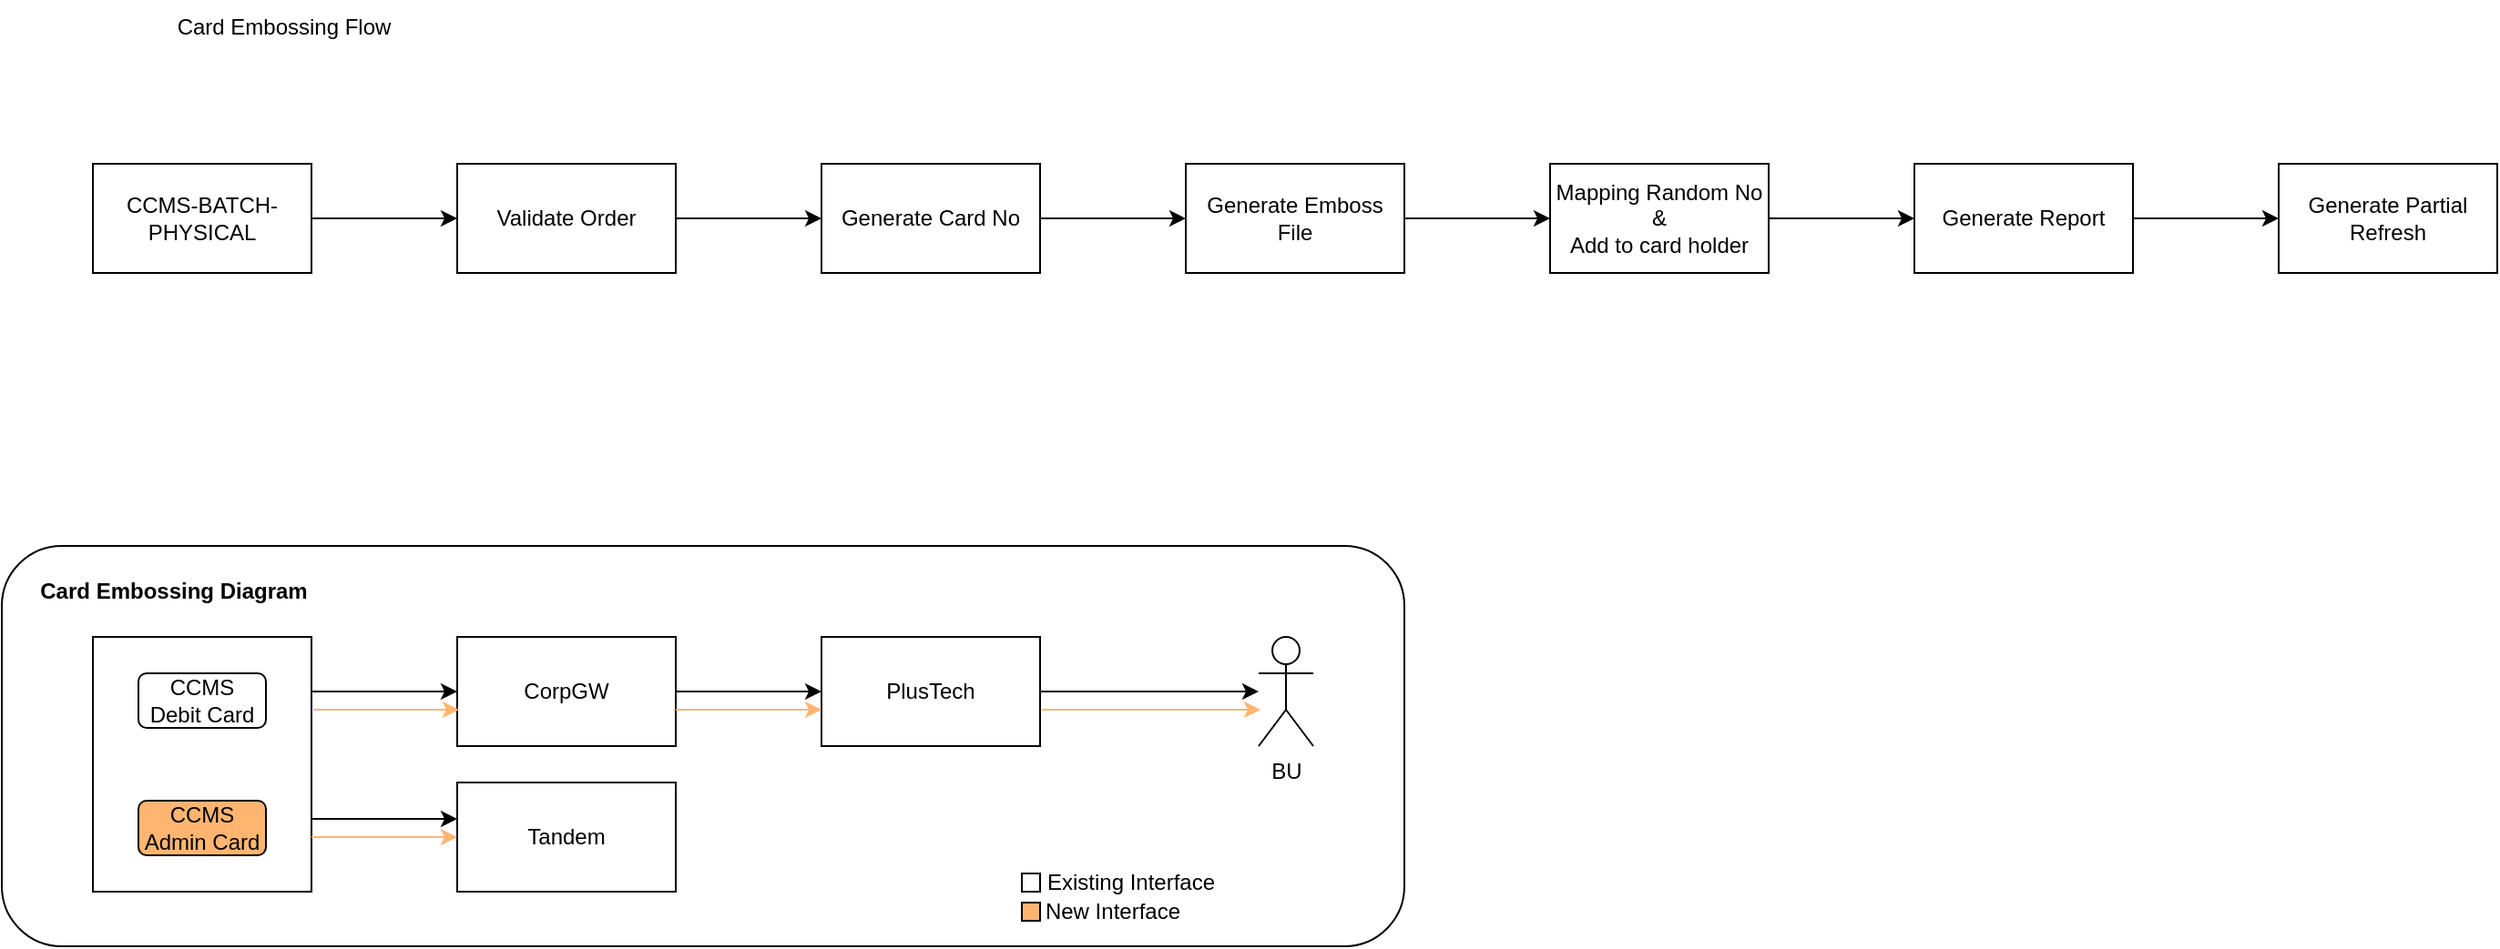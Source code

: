 <mxfile version="24.5.2" type="github">
  <diagram name="Admin Card" id="fyqmloaNYQx6eK5vVG5Y">
    <mxGraphModel dx="1194" dy="581" grid="1" gridSize="10" guides="1" tooltips="1" connect="1" arrows="1" fold="1" page="1" pageScale="1" pageWidth="1920" pageHeight="1200" math="0" shadow="0">
      <root>
        <mxCell id="0" />
        <mxCell id="1" parent="0" />
        <mxCell id="Sgj4fwg7qZ8oZ1OQpUtn-38" value="" style="rounded=1;whiteSpace=wrap;html=1;" vertex="1" parent="1">
          <mxGeometry x="110" y="310" width="770" height="220" as="geometry" />
        </mxCell>
        <mxCell id="Sgj4fwg7qZ8oZ1OQpUtn-4" value="" style="edgeStyle=orthogonalEdgeStyle;rounded=0;orthogonalLoop=1;jettySize=auto;html=1;" edge="1" parent="1" source="Sgj4fwg7qZ8oZ1OQpUtn-1" target="Sgj4fwg7qZ8oZ1OQpUtn-3">
          <mxGeometry relative="1" as="geometry" />
        </mxCell>
        <mxCell id="Sgj4fwg7qZ8oZ1OQpUtn-1" value="CCMS-BATCH-PHYSICAL" style="rounded=0;whiteSpace=wrap;html=1;" vertex="1" parent="1">
          <mxGeometry x="160" y="100" width="120" height="60" as="geometry" />
        </mxCell>
        <mxCell id="Sgj4fwg7qZ8oZ1OQpUtn-2" value="Card Embossing Flow" style="text;html=1;align=center;verticalAlign=middle;whiteSpace=wrap;rounded=0;" vertex="1" parent="1">
          <mxGeometry x="140" y="10" width="250" height="30" as="geometry" />
        </mxCell>
        <mxCell id="Sgj4fwg7qZ8oZ1OQpUtn-6" value="" style="edgeStyle=orthogonalEdgeStyle;rounded=0;orthogonalLoop=1;jettySize=auto;html=1;" edge="1" parent="1" source="Sgj4fwg7qZ8oZ1OQpUtn-3" target="Sgj4fwg7qZ8oZ1OQpUtn-5">
          <mxGeometry relative="1" as="geometry" />
        </mxCell>
        <mxCell id="Sgj4fwg7qZ8oZ1OQpUtn-3" value="Validate Order" style="rounded=0;whiteSpace=wrap;html=1;" vertex="1" parent="1">
          <mxGeometry x="360" y="100" width="120" height="60" as="geometry" />
        </mxCell>
        <mxCell id="Sgj4fwg7qZ8oZ1OQpUtn-9" value="" style="edgeStyle=orthogonalEdgeStyle;rounded=0;orthogonalLoop=1;jettySize=auto;html=1;" edge="1" parent="1" source="Sgj4fwg7qZ8oZ1OQpUtn-5" target="Sgj4fwg7qZ8oZ1OQpUtn-7">
          <mxGeometry relative="1" as="geometry" />
        </mxCell>
        <mxCell id="Sgj4fwg7qZ8oZ1OQpUtn-5" value="Generate Card No" style="rounded=0;whiteSpace=wrap;html=1;" vertex="1" parent="1">
          <mxGeometry x="560" y="100" width="120" height="60" as="geometry" />
        </mxCell>
        <mxCell id="Sgj4fwg7qZ8oZ1OQpUtn-10" value="" style="edgeStyle=orthogonalEdgeStyle;rounded=0;orthogonalLoop=1;jettySize=auto;html=1;" edge="1" parent="1" source="Sgj4fwg7qZ8oZ1OQpUtn-7" target="Sgj4fwg7qZ8oZ1OQpUtn-8">
          <mxGeometry relative="1" as="geometry" />
        </mxCell>
        <mxCell id="Sgj4fwg7qZ8oZ1OQpUtn-7" value="Generate Emboss File" style="rounded=0;whiteSpace=wrap;html=1;" vertex="1" parent="1">
          <mxGeometry x="760" y="100" width="120" height="60" as="geometry" />
        </mxCell>
        <mxCell id="Sgj4fwg7qZ8oZ1OQpUtn-12" value="" style="edgeStyle=orthogonalEdgeStyle;rounded=0;orthogonalLoop=1;jettySize=auto;html=1;" edge="1" parent="1" source="Sgj4fwg7qZ8oZ1OQpUtn-8" target="Sgj4fwg7qZ8oZ1OQpUtn-11">
          <mxGeometry relative="1" as="geometry" />
        </mxCell>
        <mxCell id="Sgj4fwg7qZ8oZ1OQpUtn-8" value="Mapping Random No&lt;br&gt;&amp;amp;&lt;br&gt;Add to card holder" style="rounded=0;whiteSpace=wrap;html=1;" vertex="1" parent="1">
          <mxGeometry x="960" y="100" width="120" height="60" as="geometry" />
        </mxCell>
        <mxCell id="Sgj4fwg7qZ8oZ1OQpUtn-14" value="" style="edgeStyle=orthogonalEdgeStyle;rounded=0;orthogonalLoop=1;jettySize=auto;html=1;" edge="1" parent="1" source="Sgj4fwg7qZ8oZ1OQpUtn-11" target="Sgj4fwg7qZ8oZ1OQpUtn-13">
          <mxGeometry relative="1" as="geometry" />
        </mxCell>
        <mxCell id="Sgj4fwg7qZ8oZ1OQpUtn-11" value="Generate Report" style="rounded=0;whiteSpace=wrap;html=1;" vertex="1" parent="1">
          <mxGeometry x="1160" y="100" width="120" height="60" as="geometry" />
        </mxCell>
        <mxCell id="Sgj4fwg7qZ8oZ1OQpUtn-13" value="Generate Partial Refresh" style="rounded=0;whiteSpace=wrap;html=1;" vertex="1" parent="1">
          <mxGeometry x="1360" y="100" width="120" height="60" as="geometry" />
        </mxCell>
        <mxCell id="Sgj4fwg7qZ8oZ1OQpUtn-18" value="" style="edgeStyle=orthogonalEdgeStyle;rounded=0;orthogonalLoop=1;jettySize=auto;html=1;" edge="1" parent="1" source="Sgj4fwg7qZ8oZ1OQpUtn-15" target="Sgj4fwg7qZ8oZ1OQpUtn-16">
          <mxGeometry relative="1" as="geometry">
            <Array as="points">
              <mxPoint x="300" y="390" />
              <mxPoint x="300" y="390" />
            </Array>
          </mxGeometry>
        </mxCell>
        <mxCell id="Sgj4fwg7qZ8oZ1OQpUtn-15" value="" style="rounded=0;whiteSpace=wrap;html=1;" vertex="1" parent="1">
          <mxGeometry x="160" y="360" width="120" height="140" as="geometry" />
        </mxCell>
        <mxCell id="Sgj4fwg7qZ8oZ1OQpUtn-19" value="" style="edgeStyle=orthogonalEdgeStyle;rounded=0;orthogonalLoop=1;jettySize=auto;html=1;" edge="1" parent="1" source="Sgj4fwg7qZ8oZ1OQpUtn-16" target="Sgj4fwg7qZ8oZ1OQpUtn-17">
          <mxGeometry relative="1" as="geometry" />
        </mxCell>
        <mxCell id="Sgj4fwg7qZ8oZ1OQpUtn-16" value="CorpGW" style="rounded=0;whiteSpace=wrap;html=1;" vertex="1" parent="1">
          <mxGeometry x="360" y="360" width="120" height="60" as="geometry" />
        </mxCell>
        <mxCell id="Sgj4fwg7qZ8oZ1OQpUtn-23" style="edgeStyle=orthogonalEdgeStyle;rounded=0;orthogonalLoop=1;jettySize=auto;html=1;" edge="1" parent="1" source="Sgj4fwg7qZ8oZ1OQpUtn-17" target="Sgj4fwg7qZ8oZ1OQpUtn-22">
          <mxGeometry relative="1" as="geometry" />
        </mxCell>
        <mxCell id="Sgj4fwg7qZ8oZ1OQpUtn-17" value="PlusTech" style="rounded=0;whiteSpace=wrap;html=1;" vertex="1" parent="1">
          <mxGeometry x="560" y="360" width="120" height="60" as="geometry" />
        </mxCell>
        <mxCell id="Sgj4fwg7qZ8oZ1OQpUtn-20" value="Tandem" style="rounded=0;whiteSpace=wrap;html=1;" vertex="1" parent="1">
          <mxGeometry x="360" y="440" width="120" height="60" as="geometry" />
        </mxCell>
        <mxCell id="Sgj4fwg7qZ8oZ1OQpUtn-22" value="BU" style="shape=umlActor;verticalLabelPosition=bottom;verticalAlign=top;html=1;outlineConnect=0;" vertex="1" parent="1">
          <mxGeometry x="800" y="360" width="30" height="60" as="geometry" />
        </mxCell>
        <mxCell id="Sgj4fwg7qZ8oZ1OQpUtn-30" value="" style="edgeStyle=orthogonalEdgeStyle;rounded=0;orthogonalLoop=1;jettySize=auto;html=1;strokeColor=#FFB570;" edge="1" parent="1">
          <mxGeometry relative="1" as="geometry">
            <mxPoint x="480" y="400" as="sourcePoint" />
            <mxPoint x="560" y="400" as="targetPoint" />
          </mxGeometry>
        </mxCell>
        <mxCell id="Sgj4fwg7qZ8oZ1OQpUtn-32" value="" style="edgeStyle=orthogonalEdgeStyle;rounded=0;orthogonalLoop=1;jettySize=auto;html=1;" edge="1" parent="1">
          <mxGeometry relative="1" as="geometry">
            <mxPoint x="280" y="460" as="sourcePoint" />
            <mxPoint x="360" y="460" as="targetPoint" />
            <Array as="points">
              <mxPoint x="300" y="460" />
              <mxPoint x="300" y="460" />
            </Array>
          </mxGeometry>
        </mxCell>
        <mxCell id="Sgj4fwg7qZ8oZ1OQpUtn-33" value="CCMS&lt;div&gt;Admin Card&lt;/div&gt;" style="rounded=1;whiteSpace=wrap;html=1;fillColor=#FFB570;" vertex="1" parent="1">
          <mxGeometry x="185" y="450" width="70" height="30" as="geometry" />
        </mxCell>
        <mxCell id="Sgj4fwg7qZ8oZ1OQpUtn-34" value="" style="edgeStyle=orthogonalEdgeStyle;rounded=0;orthogonalLoop=1;jettySize=auto;html=1;strokeColor=#FFB570;" edge="1" parent="1">
          <mxGeometry relative="1" as="geometry">
            <mxPoint x="281" y="400" as="sourcePoint" />
            <mxPoint x="361" y="400" as="targetPoint" />
            <Array as="points">
              <mxPoint x="301" y="400" />
              <mxPoint x="301" y="400" />
            </Array>
          </mxGeometry>
        </mxCell>
        <mxCell id="Sgj4fwg7qZ8oZ1OQpUtn-35" value="" style="edgeStyle=orthogonalEdgeStyle;rounded=0;orthogonalLoop=1;jettySize=auto;html=1;strokeColor=#FFB570;" edge="1" parent="1">
          <mxGeometry relative="1" as="geometry">
            <mxPoint x="280" y="470" as="sourcePoint" />
            <mxPoint x="360" y="470" as="targetPoint" />
            <Array as="points">
              <mxPoint x="300" y="470" />
              <mxPoint x="300" y="470" />
            </Array>
          </mxGeometry>
        </mxCell>
        <mxCell id="Sgj4fwg7qZ8oZ1OQpUtn-36" style="edgeStyle=orthogonalEdgeStyle;rounded=0;orthogonalLoop=1;jettySize=auto;html=1;strokeColor=#FFB570;" edge="1" parent="1">
          <mxGeometry relative="1" as="geometry">
            <mxPoint x="681" y="400" as="sourcePoint" />
            <mxPoint x="801" y="400" as="targetPoint" />
          </mxGeometry>
        </mxCell>
        <mxCell id="Sgj4fwg7qZ8oZ1OQpUtn-37" value="CCMS&lt;div&gt;Debit Card&lt;/div&gt;" style="rounded=1;whiteSpace=wrap;html=1;fillColor=none;" vertex="1" parent="1">
          <mxGeometry x="185" y="380" width="70" height="30" as="geometry" />
        </mxCell>
        <mxCell id="Sgj4fwg7qZ8oZ1OQpUtn-39" value="Card Embossing Diagram" style="text;html=1;align=center;verticalAlign=middle;whiteSpace=wrap;rounded=0;fontStyle=1" vertex="1" parent="1">
          <mxGeometry x="110" y="320" width="189" height="30" as="geometry" />
        </mxCell>
        <mxCell id="Sgj4fwg7qZ8oZ1OQpUtn-40" value="" style="rounded=0;whiteSpace=wrap;html=1;" vertex="1" parent="1">
          <mxGeometry x="670" y="490" width="10" height="10" as="geometry" />
        </mxCell>
        <mxCell id="Sgj4fwg7qZ8oZ1OQpUtn-41" value="" style="rounded=0;whiteSpace=wrap;html=1;fillColor=#FFB570;" vertex="1" parent="1">
          <mxGeometry x="670" y="506" width="10" height="10" as="geometry" />
        </mxCell>
        <mxCell id="Sgj4fwg7qZ8oZ1OQpUtn-42" value="Existing Interface" style="text;html=1;align=center;verticalAlign=middle;whiteSpace=wrap;rounded=0;" vertex="1" parent="1">
          <mxGeometry x="670" y="485" width="120" height="20" as="geometry" />
        </mxCell>
        <mxCell id="Sgj4fwg7qZ8oZ1OQpUtn-43" value="New Interface" style="text;html=1;align=center;verticalAlign=middle;whiteSpace=wrap;rounded=0;" vertex="1" parent="1">
          <mxGeometry x="680" y="504" width="80" height="14" as="geometry" />
        </mxCell>
      </root>
    </mxGraphModel>
  </diagram>
</mxfile>
